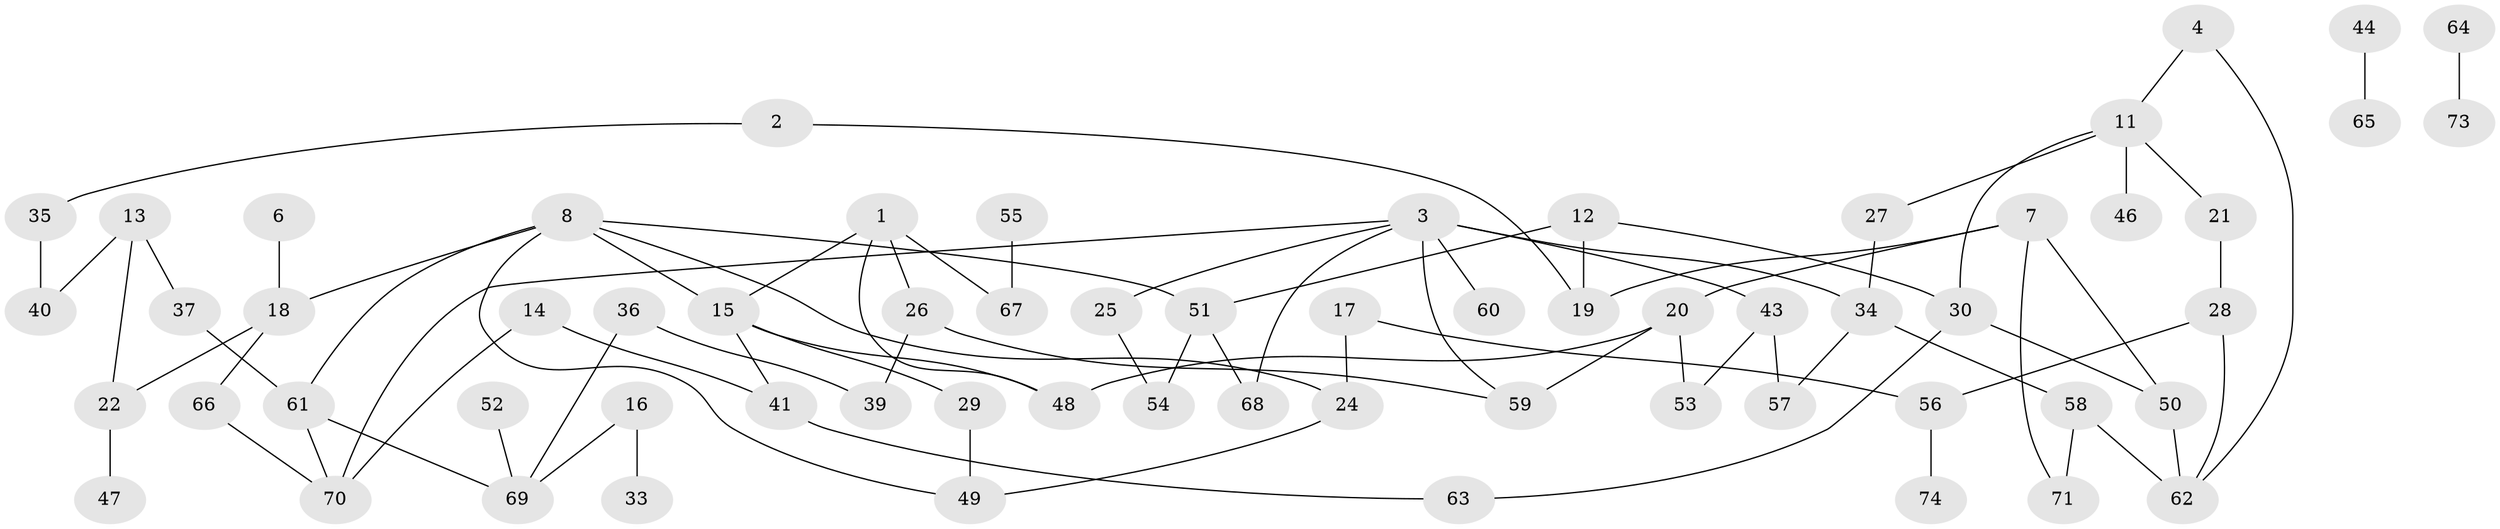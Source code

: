 // original degree distribution, {1: 0.20388349514563106, 2: 0.2621359223300971, 3: 0.2524271844660194, 0: 0.0970873786407767, 5: 0.04854368932038835, 4: 0.1262135922330097, 6: 0.009708737864077669}
// Generated by graph-tools (version 1.1) at 2025/48/03/04/25 22:48:26]
// undirected, 64 vertices, 84 edges
graph export_dot {
  node [color=gray90,style=filled];
  1;
  2;
  3;
  4;
  6;
  7;
  8;
  11;
  12;
  13;
  14;
  15;
  16;
  17;
  18;
  19;
  20;
  21;
  22;
  24;
  25;
  26;
  27;
  28;
  29;
  30;
  33;
  34;
  35;
  36;
  37;
  39;
  40;
  41;
  43;
  44;
  46;
  47;
  48;
  49;
  50;
  51;
  52;
  53;
  54;
  55;
  56;
  57;
  58;
  59;
  60;
  61;
  62;
  63;
  64;
  65;
  66;
  67;
  68;
  69;
  70;
  71;
  73;
  74;
  1 -- 15 [weight=1.0];
  1 -- 26 [weight=1.0];
  1 -- 48 [weight=1.0];
  1 -- 67 [weight=1.0];
  2 -- 19 [weight=1.0];
  2 -- 35 [weight=1.0];
  3 -- 25 [weight=1.0];
  3 -- 34 [weight=1.0];
  3 -- 43 [weight=1.0];
  3 -- 59 [weight=1.0];
  3 -- 60 [weight=2.0];
  3 -- 68 [weight=1.0];
  3 -- 70 [weight=1.0];
  4 -- 11 [weight=1.0];
  4 -- 62 [weight=1.0];
  6 -- 18 [weight=1.0];
  7 -- 19 [weight=1.0];
  7 -- 20 [weight=1.0];
  7 -- 50 [weight=1.0];
  7 -- 71 [weight=1.0];
  8 -- 15 [weight=1.0];
  8 -- 18 [weight=1.0];
  8 -- 24 [weight=1.0];
  8 -- 49 [weight=1.0];
  8 -- 51 [weight=1.0];
  8 -- 61 [weight=1.0];
  11 -- 21 [weight=1.0];
  11 -- 27 [weight=1.0];
  11 -- 30 [weight=1.0];
  11 -- 46 [weight=1.0];
  12 -- 19 [weight=1.0];
  12 -- 30 [weight=1.0];
  12 -- 51 [weight=1.0];
  13 -- 22 [weight=1.0];
  13 -- 37 [weight=1.0];
  13 -- 40 [weight=2.0];
  14 -- 41 [weight=1.0];
  14 -- 70 [weight=1.0];
  15 -- 29 [weight=1.0];
  15 -- 41 [weight=1.0];
  15 -- 48 [weight=1.0];
  16 -- 33 [weight=1.0];
  16 -- 69 [weight=1.0];
  17 -- 24 [weight=1.0];
  17 -- 56 [weight=1.0];
  18 -- 22 [weight=1.0];
  18 -- 66 [weight=1.0];
  20 -- 48 [weight=1.0];
  20 -- 53 [weight=1.0];
  20 -- 59 [weight=2.0];
  21 -- 28 [weight=1.0];
  22 -- 47 [weight=1.0];
  24 -- 49 [weight=1.0];
  25 -- 54 [weight=1.0];
  26 -- 39 [weight=1.0];
  26 -- 59 [weight=1.0];
  27 -- 34 [weight=1.0];
  28 -- 56 [weight=1.0];
  28 -- 62 [weight=1.0];
  29 -- 49 [weight=1.0];
  30 -- 50 [weight=1.0];
  30 -- 63 [weight=1.0];
  34 -- 57 [weight=1.0];
  34 -- 58 [weight=1.0];
  35 -- 40 [weight=2.0];
  36 -- 39 [weight=1.0];
  36 -- 69 [weight=1.0];
  37 -- 61 [weight=1.0];
  41 -- 63 [weight=1.0];
  43 -- 53 [weight=1.0];
  43 -- 57 [weight=1.0];
  44 -- 65 [weight=1.0];
  50 -- 62 [weight=1.0];
  51 -- 54 [weight=1.0];
  51 -- 68 [weight=1.0];
  52 -- 69 [weight=1.0];
  55 -- 67 [weight=1.0];
  56 -- 74 [weight=1.0];
  58 -- 62 [weight=1.0];
  58 -- 71 [weight=1.0];
  61 -- 69 [weight=1.0];
  61 -- 70 [weight=1.0];
  64 -- 73 [weight=1.0];
  66 -- 70 [weight=1.0];
}
